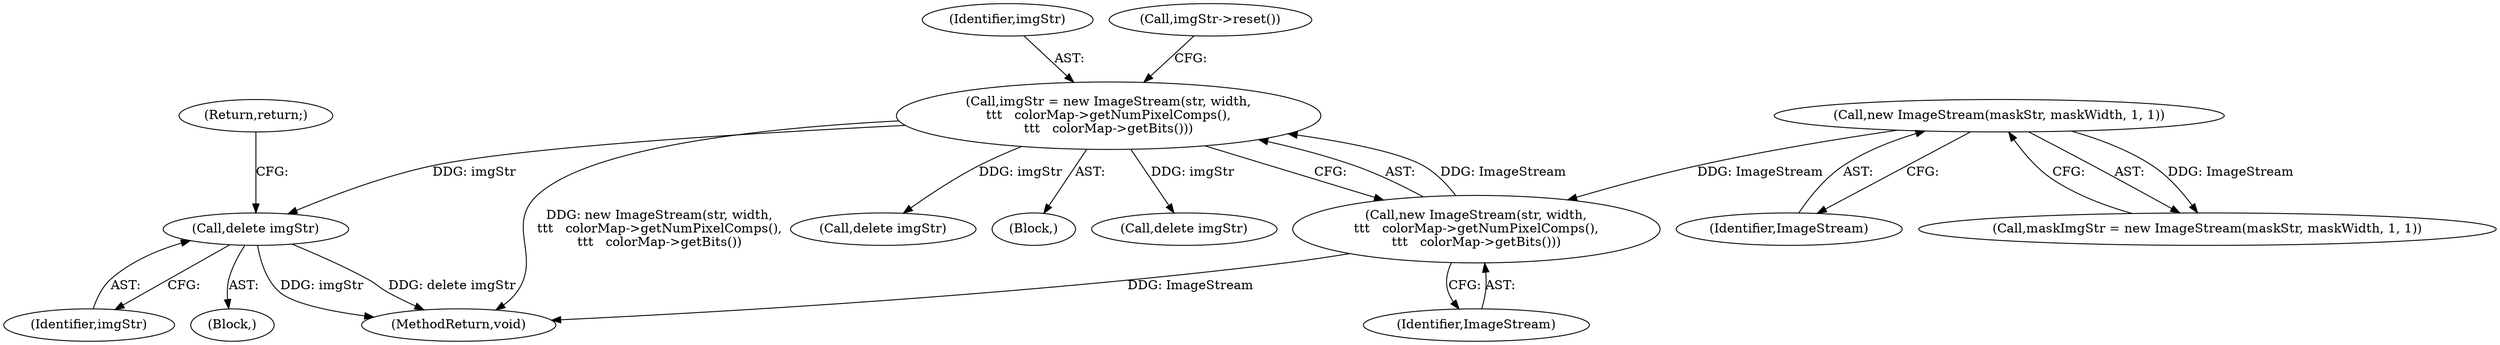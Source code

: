 digraph "0_poppler_7b2d314a61fd0e12f47c62996cb49ec0d1ba747a_2@API" {
"1000305" [label="(Call,delete imgStr)"];
"1000228" [label="(Call,imgStr = new ImageStream(str, width,\n\t\t\t   colorMap->getNumPixelComps(),\n\t\t\t   colorMap->getBits()))"];
"1000230" [label="(Call,new ImageStream(str, width,\n\t\t\t   colorMap->getNumPixelComps(),\n\t\t\t   colorMap->getBits()))"];
"1000120" [label="(Call,new ImageStream(maskStr, maskWidth, 1, 1))"];
"1000230" [label="(Call,new ImageStream(str, width,\n\t\t\t   colorMap->getNumPixelComps(),\n\t\t\t   colorMap->getBits()))"];
"1000306" [label="(Identifier,imgStr)"];
"1000229" [label="(Identifier,imgStr)"];
"1000118" [label="(Call,maskImgStr = new ImageStream(maskStr, maskWidth, 1, 1))"];
"1000307" [label="(Return,return;)"];
"1000231" [label="(Identifier,ImageStream)"];
"1000305" [label="(Call,delete imgStr)"];
"1000304" [label="(Block,)"];
"1000120" [label="(Call,new ImageStream(maskStr, maskWidth, 1, 1))"];
"1000289" [label="(Call,delete imgStr)"];
"1000228" [label="(Call,imgStr = new ImageStream(str, width,\n\t\t\t   colorMap->getNumPixelComps(),\n\t\t\t   colorMap->getBits()))"];
"1000121" [label="(Identifier,ImageStream)"];
"1000232" [label="(Call,imgStr->reset())"];
"1000116" [label="(Block,)"];
"1000366" [label="(MethodReturn,void)"];
"1000364" [label="(Call,delete imgStr)"];
"1000305" -> "1000304"  [label="AST: "];
"1000305" -> "1000306"  [label="CFG: "];
"1000306" -> "1000305"  [label="AST: "];
"1000307" -> "1000305"  [label="CFG: "];
"1000305" -> "1000366"  [label="DDG: delete imgStr"];
"1000305" -> "1000366"  [label="DDG: imgStr"];
"1000228" -> "1000305"  [label="DDG: imgStr"];
"1000228" -> "1000116"  [label="AST: "];
"1000228" -> "1000230"  [label="CFG: "];
"1000229" -> "1000228"  [label="AST: "];
"1000230" -> "1000228"  [label="AST: "];
"1000232" -> "1000228"  [label="CFG: "];
"1000228" -> "1000366"  [label="DDG: new ImageStream(str, width,\n\t\t\t   colorMap->getNumPixelComps(),\n\t\t\t   colorMap->getBits())"];
"1000230" -> "1000228"  [label="DDG: ImageStream"];
"1000228" -> "1000289"  [label="DDG: imgStr"];
"1000228" -> "1000364"  [label="DDG: imgStr"];
"1000230" -> "1000231"  [label="CFG: "];
"1000231" -> "1000230"  [label="AST: "];
"1000230" -> "1000366"  [label="DDG: ImageStream"];
"1000120" -> "1000230"  [label="DDG: ImageStream"];
"1000120" -> "1000118"  [label="AST: "];
"1000120" -> "1000121"  [label="CFG: "];
"1000121" -> "1000120"  [label="AST: "];
"1000118" -> "1000120"  [label="CFG: "];
"1000120" -> "1000118"  [label="DDG: ImageStream"];
}
